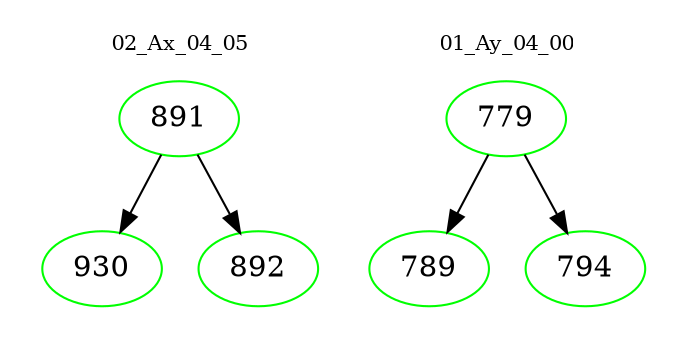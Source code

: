 digraph{
subgraph cluster_0 {
color = white
label = "02_Ax_04_05";
fontsize=10;
T0_891 [label="891", color="green"]
T0_891 -> T0_930 [color="black"]
T0_930 [label="930", color="green"]
T0_891 -> T0_892 [color="black"]
T0_892 [label="892", color="green"]
}
subgraph cluster_1 {
color = white
label = "01_Ay_04_00";
fontsize=10;
T1_779 [label="779", color="green"]
T1_779 -> T1_789 [color="black"]
T1_789 [label="789", color="green"]
T1_779 -> T1_794 [color="black"]
T1_794 [label="794", color="green"]
}
}

